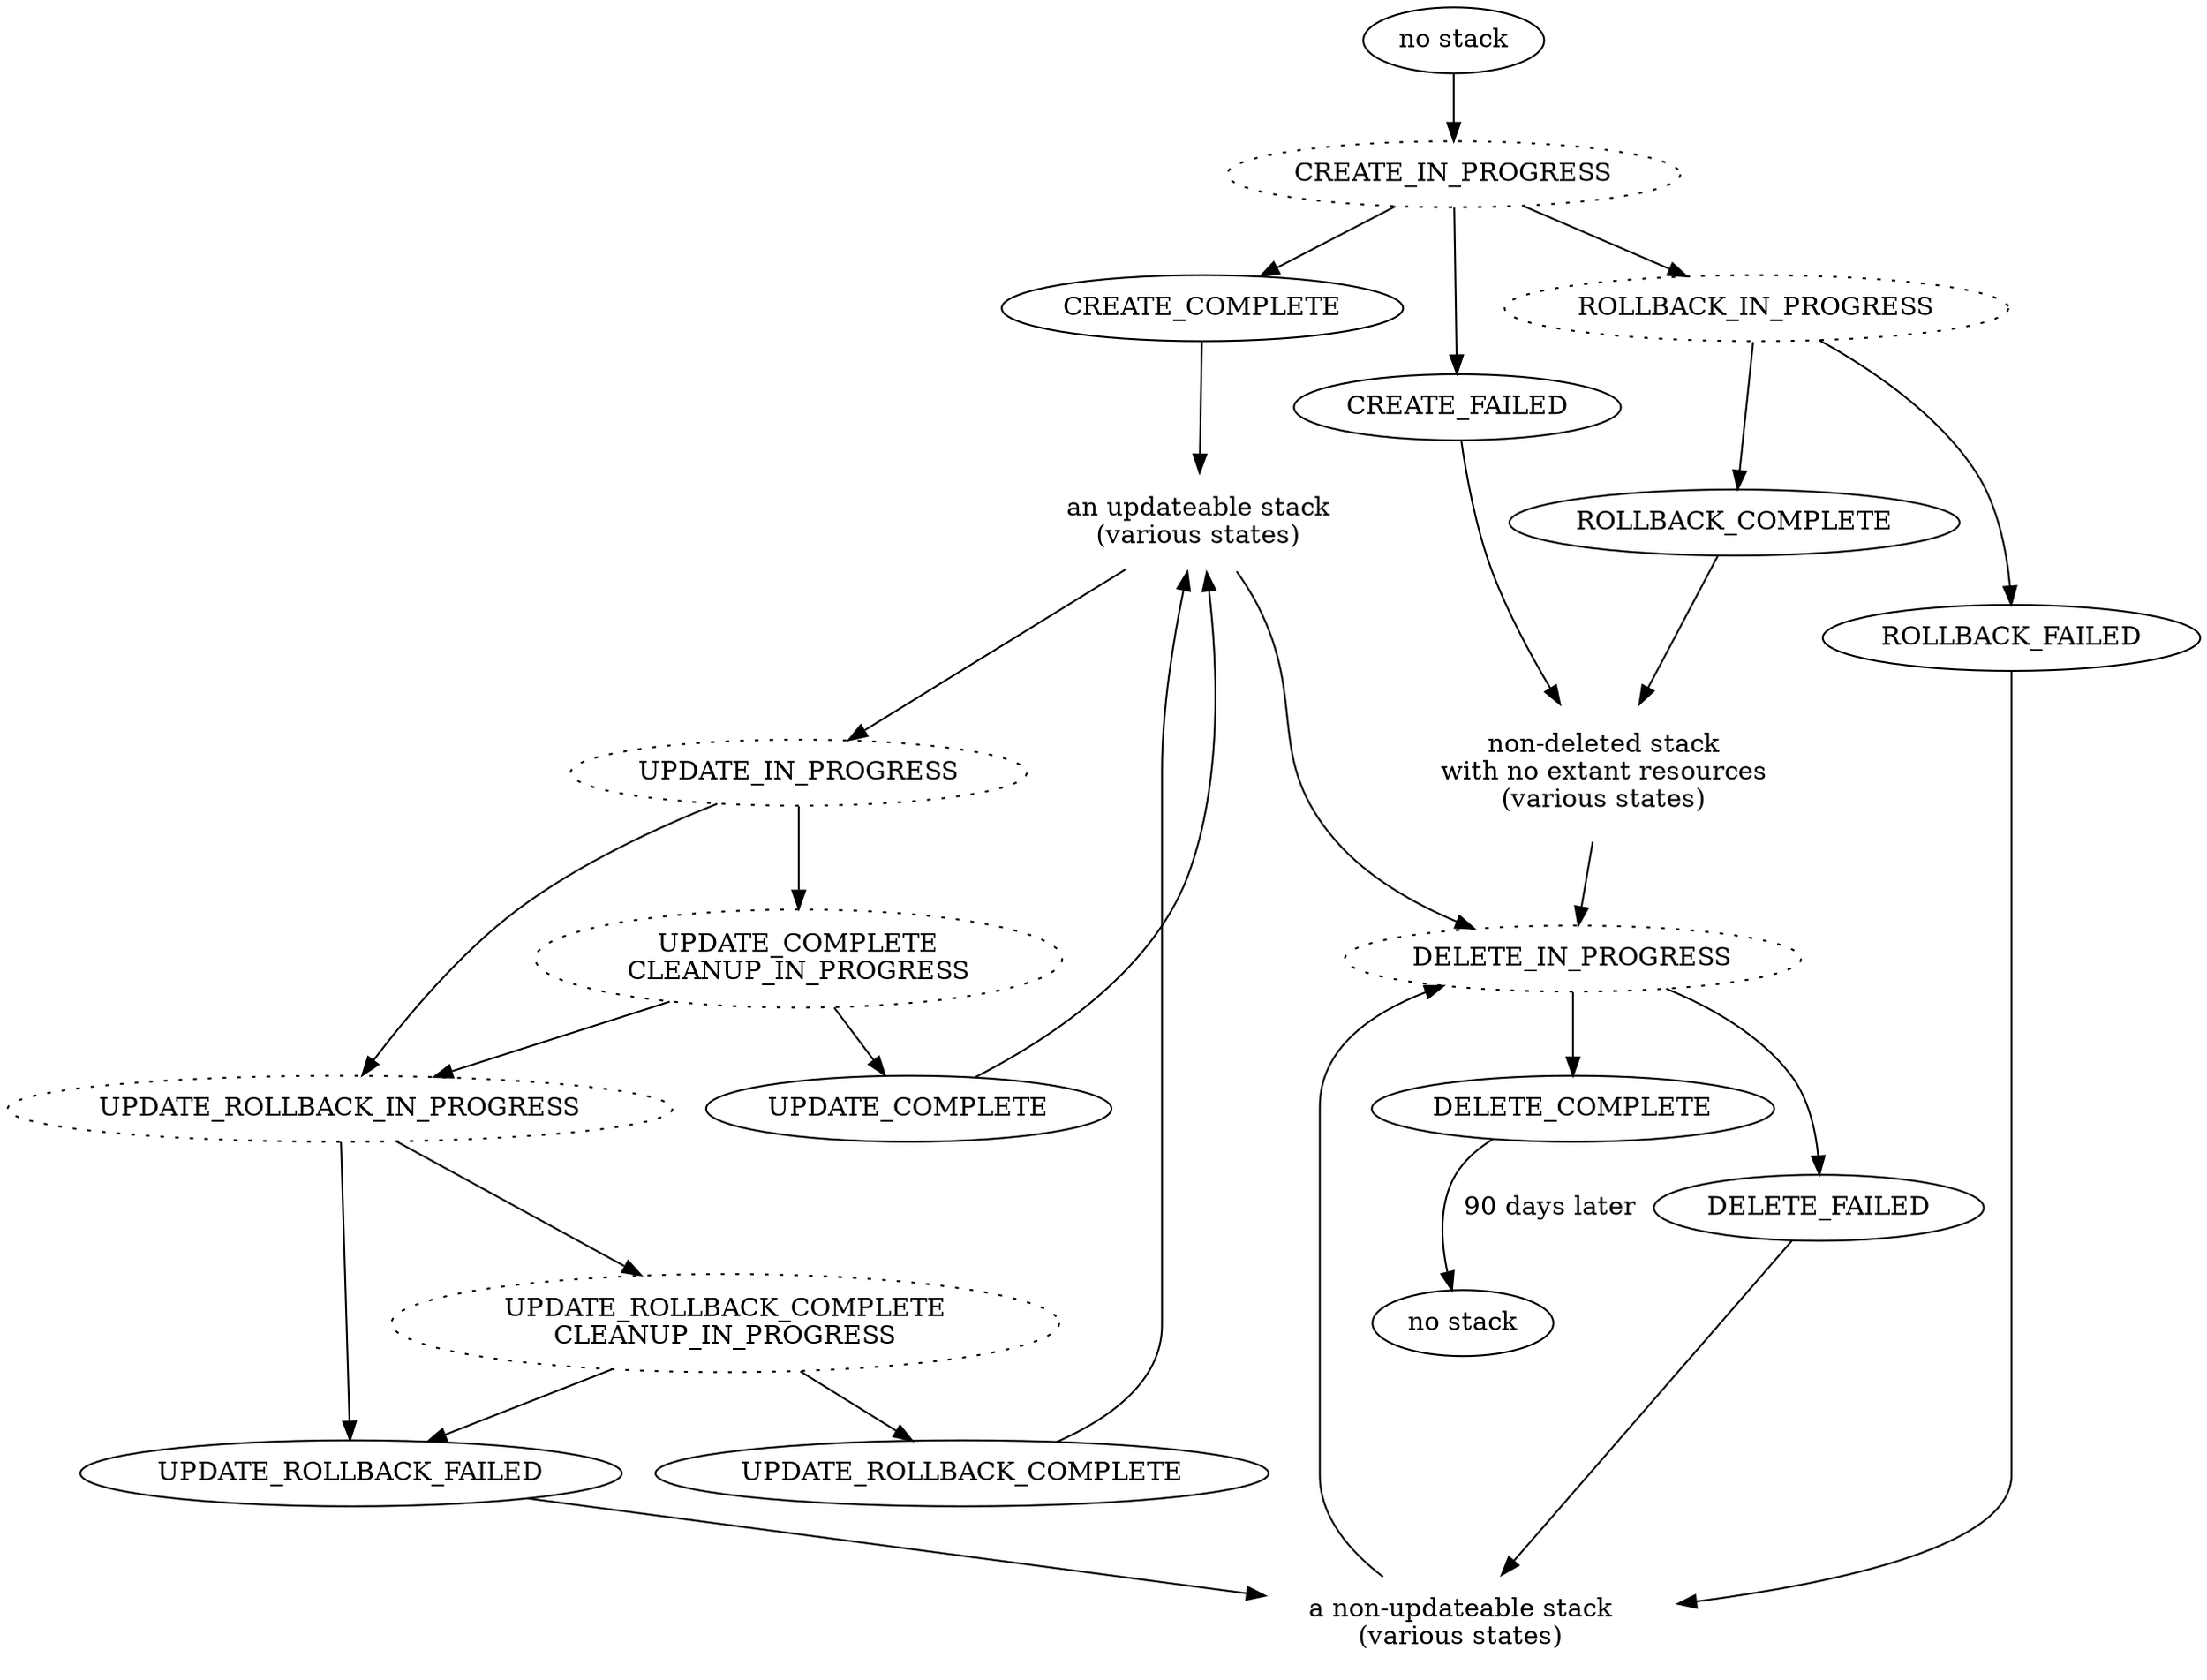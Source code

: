 digraph all_states {

  node [layer=all];
  edge [layer=all];

  layers="happy:sad"

  before_existence [ layer="happy" label="no stack" ]
  after_existence [ layer="happy" label="no stack" ]

  updateable_stack [ layer="happy" label="an updateable stack\n(various states)" color="transparent" ]
  stuck_stack [ layer="sad" label="a non-updateable stack\n(various states)" color="transparent" ]
  empty_stack [ layer="sad" label="non-deleted stack\nwith no extant resources\n(various states)" color="transparent" ]

  empty_stack -> DELETE_IN_PROGRESS [ layer="sad" ]

  CREATE_COMPLETE [ layer="happy" ]
  CREATE_IN_PROGRESS [ layer="happy" style=dotted ]
  CREATE_FAILED [ layer="sad" ]
  DELETE_COMPLETE [ layer="happy" ]
  DELETE_FAILED [ layer="sad" ]
  DELETE_IN_PROGRESS [ layer="happy" style=dotted ]
  ROLLBACK_COMPLETE [ layer="sad" ]
  ROLLBACK_FAILED [ layer="sad" ]
  ROLLBACK_IN_PROGRESS [ layer="sad" style=dotted ]
  UPDATE_COMPLETE [ layer="happy" ]
  UPDATE_COMPLETE_CLEANUP_IN_PROGRESS [ layer="happy" style=dotted label="UPDATE_COMPLETE\nCLEANUP_IN_PROGRESS" ]
  UPDATE_IN_PROGRESS [ layer="happy" style=dotted ]
  UPDATE_ROLLBACK_COMPLETE [ layer="sad" ]
  UPDATE_ROLLBACK_COMPLETE_CLEANUP_IN_PROGRESS [ layer="sad" style=dotted label="UPDATE_ROLLBACK_COMPLETE\nCLEANUP_IN_PROGRESS" ]
  UPDATE_ROLLBACK_FAILED [ layer="sad" ]
  UPDATE_ROLLBACK_IN_PROGRESS [ layer="sad" style=dotted ]

  edge [layer=happy];
  before_existence -> CREATE_IN_PROGRESS
  CREATE_IN_PROGRESS -> CREATE_COMPLETE
  CREATE_COMPLETE -> updateable_stack

  edge [layer=sad];
  CREATE_IN_PROGRESS -> ROLLBACK_IN_PROGRESS -> ROLLBACK_COMPLETE
  ROLLBACK_COMPLETE -> empty_stack
  ROLLBACK_IN_PROGRESS -> ROLLBACK_FAILED
  ROLLBACK_FAILED -> stuck_stack

  edge [layer=sad];
  CREATE_IN_PROGRESS -> CREATE_FAILED // ?
  CREATE_FAILED -> empty_stack // ?
  stuck_stack -> DELETE_IN_PROGRESS

  edge [layer=happy];
  updateable_stack -> UPDATE_IN_PROGRESS -> UPDATE_COMPLETE_CLEANUP_IN_PROGRESS -> UPDATE_COMPLETE -> updateable_stack

  edge [layer=sad];
  { UPDATE_IN_PROGRESS, UPDATE_COMPLETE_CLEANUP_IN_PROGRESS } -> UPDATE_ROLLBACK_IN_PROGRESS -> UPDATE_ROLLBACK_COMPLETE_CLEANUP_IN_PROGRESS -> { UPDATE_ROLLBACK_COMPLETE, UPDATE_ROLLBACK_FAILED }
  UPDATE_ROLLBACK_COMPLETE -> updateable_stack
  UPDATE_ROLLBACK_IN_PROGRESS -> UPDATE_ROLLBACK_FAILED -> stuck_stack // maybe?

  edge [layer=happy];
  updateable_stack -> DELETE_IN_PROGRESS
  DELETE_IN_PROGRESS -> DELETE_COMPLETE
  DELETE_COMPLETE -> after_existence [ label=" 90 days later" ]

  edge [layer=sad];
  DELETE_IN_PROGRESS -> DELETE_FAILED -> stuck_stack

}
// # vi: set sw=2 et ai :
